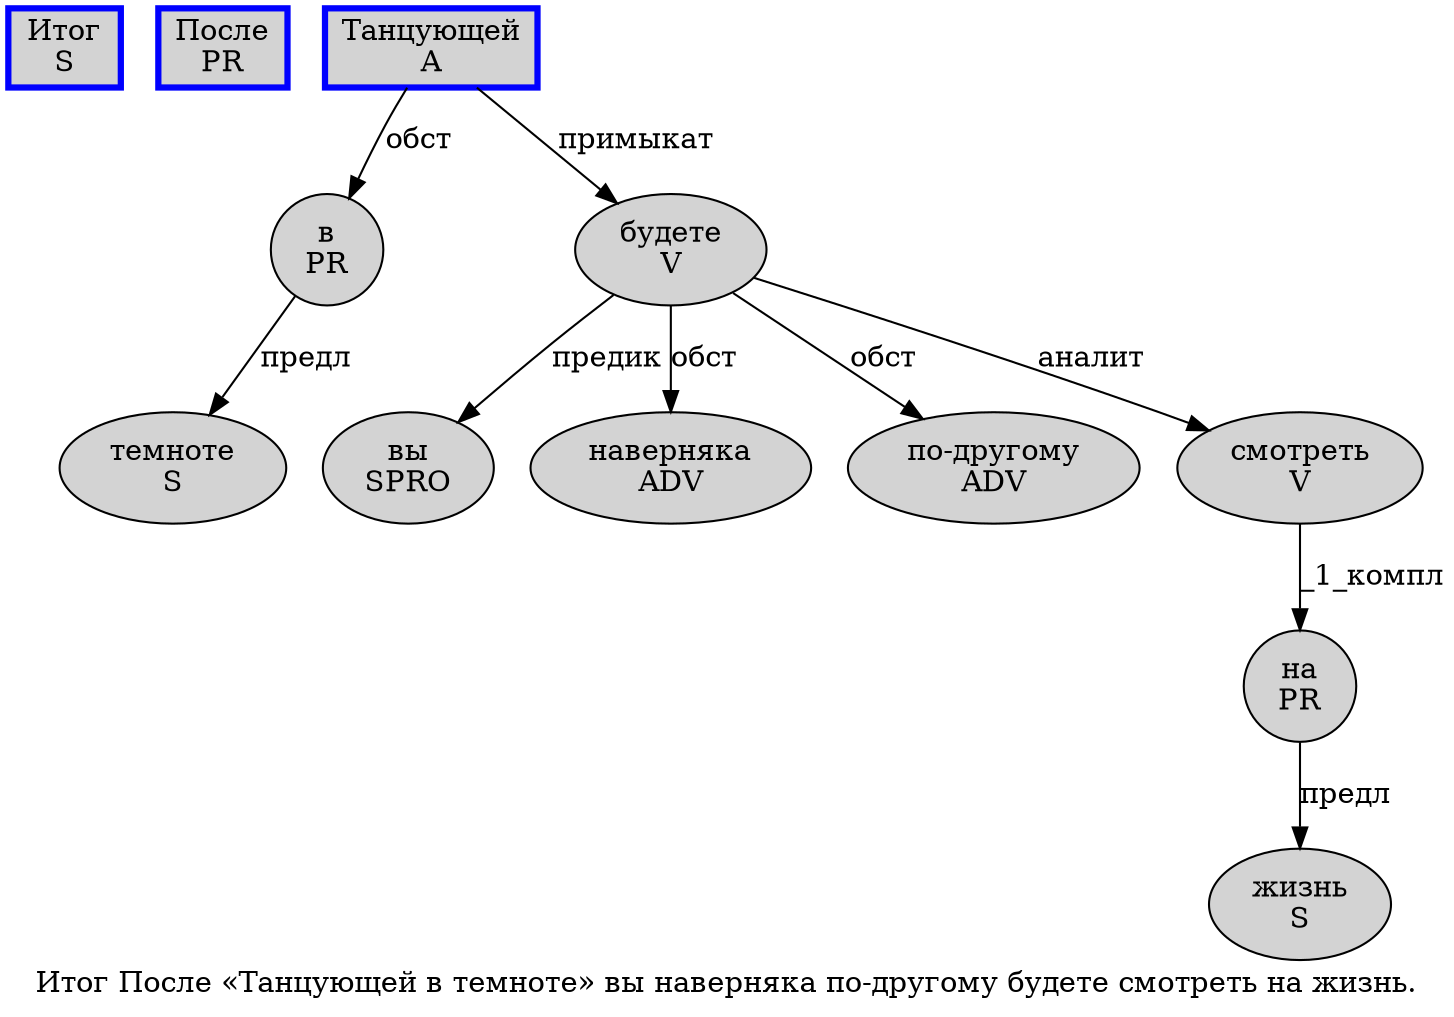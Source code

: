 digraph SENTENCE_1332 {
	graph [label="Итог После «Танцующей в темноте» вы наверняка по-другому будете смотреть на жизнь."]
	node [style=filled]
		0 [label="Итог
S" color=blue fillcolor=lightgray penwidth=3 shape=box]
		1 [label="После
PR" color=blue fillcolor=lightgray penwidth=3 shape=box]
		3 [label="Танцующей
A" color=blue fillcolor=lightgray penwidth=3 shape=box]
		4 [label="в
PR" color="" fillcolor=lightgray penwidth=1 shape=ellipse]
		5 [label="темноте
S" color="" fillcolor=lightgray penwidth=1 shape=ellipse]
		7 [label="вы
SPRO" color="" fillcolor=lightgray penwidth=1 shape=ellipse]
		8 [label="наверняка
ADV" color="" fillcolor=lightgray penwidth=1 shape=ellipse]
		9 [label="по-другому
ADV" color="" fillcolor=lightgray penwidth=1 shape=ellipse]
		10 [label="будете
V" color="" fillcolor=lightgray penwidth=1 shape=ellipse]
		11 [label="смотреть
V" color="" fillcolor=lightgray penwidth=1 shape=ellipse]
		12 [label="на
PR" color="" fillcolor=lightgray penwidth=1 shape=ellipse]
		13 [label="жизнь
S" color="" fillcolor=lightgray penwidth=1 shape=ellipse]
			12 -> 13 [label="предл"]
			4 -> 5 [label="предл"]
			11 -> 12 [label="_1_компл"]
			10 -> 7 [label="предик"]
			10 -> 8 [label="обст"]
			10 -> 9 [label="обст"]
			10 -> 11 [label="аналит"]
			3 -> 4 [label="обст"]
			3 -> 10 [label="примыкат"]
}